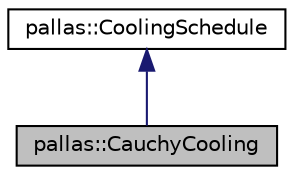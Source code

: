 digraph "pallas::CauchyCooling"
{
  edge [fontname="Helvetica",fontsize="10",labelfontname="Helvetica",labelfontsize="10"];
  node [fontname="Helvetica",fontsize="10",shape=record];
  Node1 [label="pallas::CauchyCooling",height=0.2,width=0.4,color="black", fillcolor="grey75", style="filled", fontcolor="black"];
  Node2 -> Node1 [dir="back",color="midnightblue",fontsize="10",style="solid",fontname="Helvetica"];
  Node2 [label="pallas::CoolingSchedule",height=0.2,width=0.4,color="black", fillcolor="white", style="filled",URL="$classpallas_1_1_cooling_schedule.html",tooltip="Determines the rate of cooling within pallas::SimulatedAnnealing. "];
}
